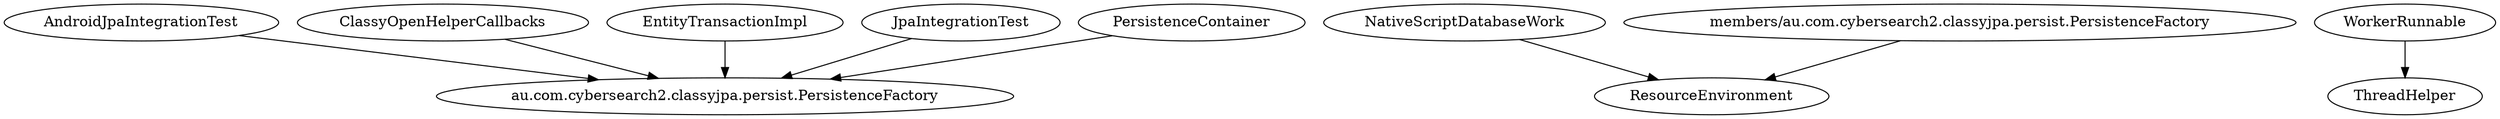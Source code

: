 digraph G1 {
  concentrate = true;
  n2 [label="au.com.cybersearch2.classyjpa.persist.PersistenceFactory"];
  AndroidJpaIntegrationTest -> n2;
  ClassyOpenHelperCallbacks -> n2;
  EntityTransactionImpl -> n2;
  JpaIntegrationTest -> n2;
  NativeScriptDatabaseWork -> ResourceEnvironment;
  PersistenceContainer -> n2;
  WorkerRunnable -> ThreadHelper;
  n3 [label="members/au.com.cybersearch2.classyjpa.persist.PersistenceFactory"];
  n3 -> ResourceEnvironment;
}
